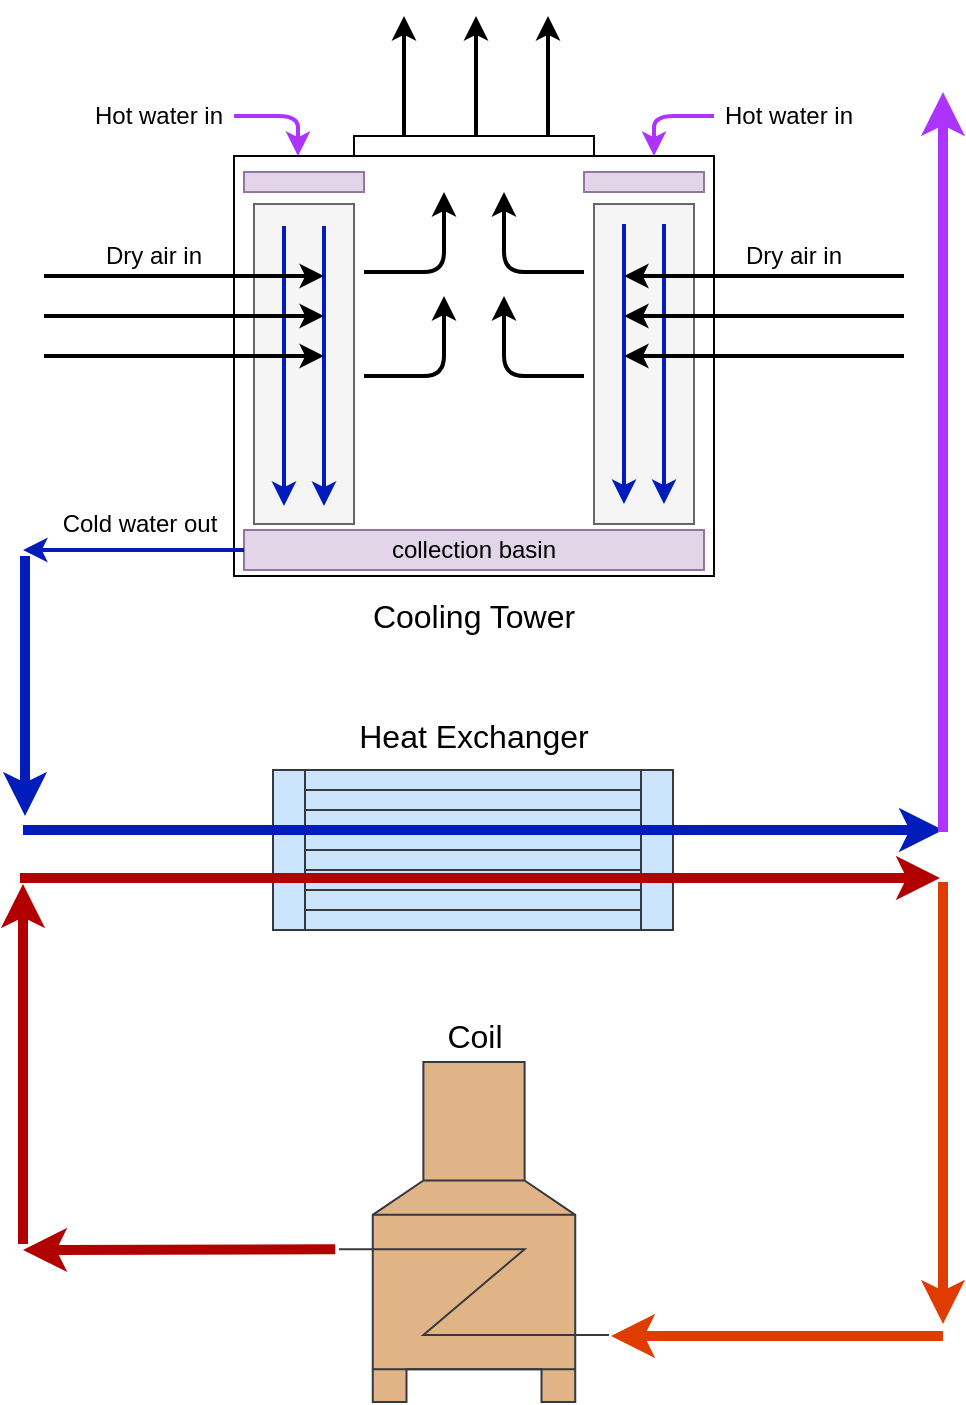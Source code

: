 <mxfile version="12.7.9" type="github"><diagram id="6sjsHwPL3YM9GGzLPHt9" name="Page-1"><mxGraphModel dx="2146" dy="839" grid="1" gridSize="10" guides="1" tooltips="1" connect="1" arrows="1" fold="1" page="1" pageScale="1" pageWidth="850" pageHeight="1100" math="0" shadow="0"><root><mxCell id="0"/><mxCell id="1" parent="0"/><mxCell id="ULNwAfUPbNMh0t3gdDAD-110" value="" style="group" vertex="1" connectable="0" parent="1"><mxGeometry x="194" y="204" width="461.5" height="693" as="geometry"/></mxCell><mxCell id="ULNwAfUPbNMh0t3gdDAD-109" value="" style="group" vertex="1" connectable="0" parent="ULNwAfUPbNMh0t3gdDAD-110"><mxGeometry width="461.5" height="693" as="geometry"/></mxCell><mxCell id="ULNwAfUPbNMh0t3gdDAD-11" value="" style="shape=mxgraph.pid.vessels.furnace;html=1;align=center;verticalLabelPosition=bottom;verticalAlign=top;dashed=0;strokeColor=#36393d;fillColor=#E0B487;" vertex="1" parent="ULNwAfUPbNMh0t3gdDAD-109"><mxGeometry x="159.5" y="523" width="135" height="170" as="geometry"/></mxCell><mxCell id="ULNwAfUPbNMh0t3gdDAD-13" value="" style="shape=mxgraph.pid.heat_exchangers.fixed_straight_tubes_heat_exchanger;html=1;pointerEvents=1;align=center;verticalLabelPosition=bottom;verticalAlign=top;dashed=0;strokeColor=#36393d;fillColor=#cce5ff;" vertex="1" parent="ULNwAfUPbNMh0t3gdDAD-109"><mxGeometry x="126.5" y="377" width="200" height="80" as="geometry"/></mxCell><mxCell id="ULNwAfUPbNMh0t3gdDAD-75" value="" style="group" vertex="1" connectable="0" parent="ULNwAfUPbNMh0t3gdDAD-109"><mxGeometry x="12" width="430" height="280" as="geometry"/></mxCell><mxCell id="ULNwAfUPbNMh0t3gdDAD-60" value="" style="group" vertex="1" connectable="0" parent="ULNwAfUPbNMh0t3gdDAD-75"><mxGeometry width="430" height="280" as="geometry"/></mxCell><mxCell id="ULNwAfUPbNMh0t3gdDAD-34" value="" style="group" vertex="1" connectable="0" parent="ULNwAfUPbNMh0t3gdDAD-60"><mxGeometry x="95" y="60" width="240" height="220" as="geometry"/></mxCell><mxCell id="ULNwAfUPbNMh0t3gdDAD-33" value="" style="group" vertex="1" connectable="0" parent="ULNwAfUPbNMh0t3gdDAD-34"><mxGeometry width="240" height="220" as="geometry"/></mxCell><mxCell id="ULNwAfUPbNMh0t3gdDAD-27" value="" style="group" vertex="1" connectable="0" parent="ULNwAfUPbNMh0t3gdDAD-33"><mxGeometry y="10" width="240" height="210" as="geometry"/></mxCell><mxCell id="ULNwAfUPbNMh0t3gdDAD-22" value="" style="rounded=0;whiteSpace=wrap;html=1;strokeColor=#000000;fillColor=#FFFFFF;" vertex="1" parent="ULNwAfUPbNMh0t3gdDAD-27"><mxGeometry width="240" height="210" as="geometry"/></mxCell><mxCell id="ULNwAfUPbNMh0t3gdDAD-19" value="" style="rounded=0;whiteSpace=wrap;html=1;strokeColor=#666666;fillColor=#f5f5f5;direction=south;fontColor=#333333;" vertex="1" parent="ULNwAfUPbNMh0t3gdDAD-27"><mxGeometry x="10" y="24" width="50" height="160" as="geometry"/></mxCell><mxCell id="ULNwAfUPbNMh0t3gdDAD-20" value="" style="rounded=0;whiteSpace=wrap;html=1;strokeColor=#666666;fillColor=#f5f5f5;direction=south;fontColor=#333333;" vertex="1" parent="ULNwAfUPbNMh0t3gdDAD-27"><mxGeometry x="180" y="24" width="50" height="160" as="geometry"/></mxCell><mxCell id="ULNwAfUPbNMh0t3gdDAD-23" value="collection basin" style="rounded=0;whiteSpace=wrap;html=1;strokeColor=#9673a6;fillColor=#e1d5e7;" vertex="1" parent="ULNwAfUPbNMh0t3gdDAD-27"><mxGeometry x="5" y="187" width="230" height="20" as="geometry"/></mxCell><mxCell id="ULNwAfUPbNMh0t3gdDAD-25" value="" style="rounded=0;whiteSpace=wrap;html=1;strokeColor=#9673a6;fillColor=#e1d5e7;" vertex="1" parent="ULNwAfUPbNMh0t3gdDAD-27"><mxGeometry x="5" y="8" width="60" height="10" as="geometry"/></mxCell><mxCell id="ULNwAfUPbNMh0t3gdDAD-26" value="" style="rounded=0;whiteSpace=wrap;html=1;strokeColor=#9673a6;fillColor=#e1d5e7;" vertex="1" parent="ULNwAfUPbNMh0t3gdDAD-27"><mxGeometry x="175" y="8" width="60" height="10" as="geometry"/></mxCell><mxCell id="ULNwAfUPbNMh0t3gdDAD-36" value="" style="endArrow=classic;html=1;strokeWidth=2;fillColor=#0050ef;strokeColor=#001DBC;" edge="1" parent="ULNwAfUPbNMh0t3gdDAD-27"><mxGeometry width="50" height="50" relative="1" as="geometry"><mxPoint x="25" y="35" as="sourcePoint"/><mxPoint x="25" y="175" as="targetPoint"/></mxGeometry></mxCell><mxCell id="ULNwAfUPbNMh0t3gdDAD-37" value="" style="endArrow=classic;html=1;strokeWidth=2;fillColor=#0050ef;strokeColor=#001DBC;" edge="1" parent="ULNwAfUPbNMh0t3gdDAD-27"><mxGeometry width="50" height="50" relative="1" as="geometry"><mxPoint x="45" y="35" as="sourcePoint"/><mxPoint x="45" y="175" as="targetPoint"/></mxGeometry></mxCell><mxCell id="ULNwAfUPbNMh0t3gdDAD-39" value="" style="endArrow=classic;html=1;strokeWidth=2;fillColor=#0050ef;strokeColor=#001DBC;" edge="1" parent="ULNwAfUPbNMh0t3gdDAD-27"><mxGeometry width="50" height="50" relative="1" as="geometry"><mxPoint x="195" y="34" as="sourcePoint"/><mxPoint x="195" y="174" as="targetPoint"/></mxGeometry></mxCell><mxCell id="ULNwAfUPbNMh0t3gdDAD-40" value="" style="endArrow=classic;html=1;strokeWidth=2;fillColor=#0050ef;strokeColor=#001DBC;" edge="1" parent="ULNwAfUPbNMh0t3gdDAD-27"><mxGeometry width="50" height="50" relative="1" as="geometry"><mxPoint x="215" y="34" as="sourcePoint"/><mxPoint x="215" y="174" as="targetPoint"/></mxGeometry></mxCell><mxCell id="ULNwAfUPbNMh0t3gdDAD-55" value="" style="endArrow=classic;html=1;strokeWidth=2;" edge="1" parent="ULNwAfUPbNMh0t3gdDAD-27"><mxGeometry width="50" height="50" relative="1" as="geometry"><mxPoint x="65" y="58" as="sourcePoint"/><mxPoint x="105" y="18" as="targetPoint"/><Array as="points"><mxPoint x="105" y="58"/></Array></mxGeometry></mxCell><mxCell id="ULNwAfUPbNMh0t3gdDAD-56" value="" style="endArrow=classic;html=1;strokeWidth=2;" edge="1" parent="ULNwAfUPbNMh0t3gdDAD-27"><mxGeometry width="50" height="50" relative="1" as="geometry"><mxPoint x="65" y="110" as="sourcePoint"/><mxPoint x="105" y="70" as="targetPoint"/><Array as="points"><mxPoint x="105" y="110"/></Array></mxGeometry></mxCell><mxCell id="ULNwAfUPbNMh0t3gdDAD-57" value="" style="endArrow=classic;html=1;strokeWidth=2;" edge="1" parent="ULNwAfUPbNMh0t3gdDAD-27"><mxGeometry width="50" height="50" relative="1" as="geometry"><mxPoint x="175" y="58" as="sourcePoint"/><mxPoint x="135" y="18" as="targetPoint"/><Array as="points"><mxPoint x="135" y="58"/></Array></mxGeometry></mxCell><mxCell id="ULNwAfUPbNMh0t3gdDAD-58" value="" style="endArrow=classic;html=1;strokeWidth=2;" edge="1" parent="ULNwAfUPbNMh0t3gdDAD-27"><mxGeometry width="50" height="50" relative="1" as="geometry"><mxPoint x="175" y="110" as="sourcePoint"/><mxPoint x="135" y="70" as="targetPoint"/><Array as="points"><mxPoint x="135" y="110"/></Array></mxGeometry></mxCell><mxCell id="ULNwAfUPbNMh0t3gdDAD-28" value="" style="rounded=0;whiteSpace=wrap;html=1;strokeColor=#000000;fillColor=#FFFFFF;" vertex="1" parent="ULNwAfUPbNMh0t3gdDAD-33"><mxGeometry x="60" width="120" height="10" as="geometry"/></mxCell><mxCell id="ULNwAfUPbNMh0t3gdDAD-35" value="" style="endArrow=classic;html=1;exitX=0;exitY=0.5;exitDx=0;exitDy=0;fillColor=#0050ef;strokeColor=#001DBC;strokeWidth=2;" edge="1" parent="ULNwAfUPbNMh0t3gdDAD-60" source="ULNwAfUPbNMh0t3gdDAD-23"><mxGeometry width="50" height="50" relative="1" as="geometry"><mxPoint x="20" y="280" as="sourcePoint"/><mxPoint x="-10.5" y="267" as="targetPoint"/></mxGeometry></mxCell><mxCell id="ULNwAfUPbNMh0t3gdDAD-42" value="" style="endArrow=classic;html=1;strokeWidth=2;exitX=0.25;exitY=0;exitDx=0;exitDy=0;" edge="1" parent="ULNwAfUPbNMh0t3gdDAD-60"><mxGeometry width="50" height="50" relative="1" as="geometry"><mxPoint x="216" y="60" as="sourcePoint"/><mxPoint x="216" as="targetPoint"/></mxGeometry></mxCell><mxCell id="ULNwAfUPbNMh0t3gdDAD-43" value="" style="endArrow=classic;html=1;strokeWidth=2;exitX=0.25;exitY=0;exitDx=0;exitDy=0;" edge="1" parent="ULNwAfUPbNMh0t3gdDAD-60"><mxGeometry width="50" height="50" relative="1" as="geometry"><mxPoint x="252" y="60" as="sourcePoint"/><mxPoint x="252" as="targetPoint"/></mxGeometry></mxCell><mxCell id="ULNwAfUPbNMh0t3gdDAD-44" value="" style="endArrow=classic;html=1;strokeWidth=2;exitX=0.25;exitY=0;exitDx=0;exitDy=0;" edge="1" parent="ULNwAfUPbNMh0t3gdDAD-60"><mxGeometry width="50" height="50" relative="1" as="geometry"><mxPoint x="180" y="60" as="sourcePoint"/><mxPoint x="180" as="targetPoint"/></mxGeometry></mxCell><mxCell id="ULNwAfUPbNMh0t3gdDAD-46" value="" style="endArrow=classic;html=1;strokeWidth=2;exitX=0.25;exitY=0;exitDx=0;exitDy=0;" edge="1" parent="ULNwAfUPbNMh0t3gdDAD-60"><mxGeometry width="50" height="50" relative="1" as="geometry"><mxPoint y="130" as="sourcePoint"/><mxPoint x="140" y="130" as="targetPoint"/></mxGeometry></mxCell><mxCell id="ULNwAfUPbNMh0t3gdDAD-47" value="" style="endArrow=classic;html=1;strokeWidth=2;exitX=0.25;exitY=0;exitDx=0;exitDy=0;" edge="1" parent="ULNwAfUPbNMh0t3gdDAD-60"><mxGeometry width="50" height="50" relative="1" as="geometry"><mxPoint y="150" as="sourcePoint"/><mxPoint x="140" y="150" as="targetPoint"/></mxGeometry></mxCell><mxCell id="ULNwAfUPbNMh0t3gdDAD-48" value="" style="endArrow=classic;html=1;strokeWidth=2;exitX=0.25;exitY=0;exitDx=0;exitDy=0;" edge="1" parent="ULNwAfUPbNMh0t3gdDAD-60"><mxGeometry width="50" height="50" relative="1" as="geometry"><mxPoint y="170" as="sourcePoint"/><mxPoint x="140" y="170" as="targetPoint"/></mxGeometry></mxCell><mxCell id="ULNwAfUPbNMh0t3gdDAD-51" value="" style="endArrow=classic;html=1;strokeWidth=2;exitX=0.25;exitY=0;exitDx=0;exitDy=0;" edge="1" parent="ULNwAfUPbNMh0t3gdDAD-60"><mxGeometry width="50" height="50" relative="1" as="geometry"><mxPoint x="430" y="150" as="sourcePoint"/><mxPoint x="290" y="150" as="targetPoint"/></mxGeometry></mxCell><mxCell id="ULNwAfUPbNMh0t3gdDAD-52" value="" style="endArrow=classic;html=1;strokeWidth=2;exitX=0.25;exitY=0;exitDx=0;exitDy=0;" edge="1" parent="ULNwAfUPbNMh0t3gdDAD-60"><mxGeometry width="50" height="50" relative="1" as="geometry"><mxPoint x="430" y="170" as="sourcePoint"/><mxPoint x="290" y="170" as="targetPoint"/></mxGeometry></mxCell><mxCell id="ULNwAfUPbNMh0t3gdDAD-53" value="" style="endArrow=classic;html=1;strokeWidth=2;exitX=0.25;exitY=0;exitDx=0;exitDy=0;" edge="1" parent="ULNwAfUPbNMh0t3gdDAD-60"><mxGeometry width="50" height="50" relative="1" as="geometry"><mxPoint x="430" y="130" as="sourcePoint"/><mxPoint x="290" y="130" as="targetPoint"/></mxGeometry></mxCell><mxCell id="ULNwAfUPbNMh0t3gdDAD-61" value="Dry air in" style="text;html=1;strokeColor=none;fillColor=none;align=center;verticalAlign=middle;whiteSpace=wrap;rounded=0;" vertex="1" parent="ULNwAfUPbNMh0t3gdDAD-60"><mxGeometry x="30" y="110" width="50" height="20" as="geometry"/></mxCell><mxCell id="ULNwAfUPbNMh0t3gdDAD-62" value="Cold water out" style="text;html=1;strokeColor=none;fillColor=none;align=center;verticalAlign=middle;whiteSpace=wrap;rounded=0;" vertex="1" parent="ULNwAfUPbNMh0t3gdDAD-60"><mxGeometry x="8" y="244" width="80" height="20" as="geometry"/></mxCell><mxCell id="ULNwAfUPbNMh0t3gdDAD-65" value="Dry air in" style="text;html=1;strokeColor=none;fillColor=none;align=center;verticalAlign=middle;whiteSpace=wrap;rounded=0;" vertex="1" parent="ULNwAfUPbNMh0t3gdDAD-60"><mxGeometry x="350" y="110" width="50" height="20" as="geometry"/></mxCell><mxCell id="ULNwAfUPbNMh0t3gdDAD-67" value="Hot water in" style="text;html=1;strokeColor=none;fillColor=none;align=center;verticalAlign=middle;whiteSpace=wrap;rounded=0;" vertex="1" parent="ULNwAfUPbNMh0t3gdDAD-60"><mxGeometry x="335" y="40" width="75" height="20" as="geometry"/></mxCell><mxCell id="ULNwAfUPbNMh0t3gdDAD-68" value="Hot water in" style="text;html=1;strokeColor=none;fillColor=none;align=center;verticalAlign=middle;whiteSpace=wrap;rounded=0;" vertex="1" parent="ULNwAfUPbNMh0t3gdDAD-60"><mxGeometry x="20" y="40" width="75" height="20" as="geometry"/></mxCell><mxCell id="ULNwAfUPbNMh0t3gdDAD-69" value="" style="endArrow=classic;html=1;strokeWidth=2;fillColor=#e51400;strokeColor=#AD33FF;" edge="1" parent="ULNwAfUPbNMh0t3gdDAD-60"><mxGeometry width="50" height="50" relative="1" as="geometry"><mxPoint x="95" y="50" as="sourcePoint"/><mxPoint x="127" y="70" as="targetPoint"/><Array as="points"><mxPoint x="127" y="50"/></Array></mxGeometry></mxCell><mxCell id="ULNwAfUPbNMh0t3gdDAD-72" value="" style="endArrow=classic;html=1;strokeWidth=2;fillColor=#76608a;strokeColor=#AD33FF;" edge="1" parent="ULNwAfUPbNMh0t3gdDAD-60"><mxGeometry width="50" height="50" relative="1" as="geometry"><mxPoint x="335" y="50" as="sourcePoint"/><mxPoint x="305" y="70" as="targetPoint"/><Array as="points"><mxPoint x="305" y="50"/></Array></mxGeometry></mxCell><mxCell id="ULNwAfUPbNMh0t3gdDAD-76" value="" style="endArrow=classic;html=1;strokeWidth=5;fillColor=#0050ef;strokeColor=#001DBC;" edge="1" parent="ULNwAfUPbNMh0t3gdDAD-109"><mxGeometry width="50" height="50" relative="1" as="geometry"><mxPoint x="2.5" y="270" as="sourcePoint"/><mxPoint x="2.5" y="400" as="targetPoint"/></mxGeometry></mxCell><mxCell id="ULNwAfUPbNMh0t3gdDAD-77" value="" style="endArrow=classic;html=1;strokeWidth=5;fillColor=#0050ef;strokeColor=#001DBC;" edge="1" parent="ULNwAfUPbNMh0t3gdDAD-109"><mxGeometry width="50" height="50" relative="1" as="geometry"><mxPoint x="1.5" y="407" as="sourcePoint"/><mxPoint x="461.5" y="407" as="targetPoint"/></mxGeometry></mxCell><mxCell id="ULNwAfUPbNMh0t3gdDAD-89" value="" style="endArrow=classic;html=1;strokeWidth=5;exitX=0.001;exitY=0.551;exitDx=0;exitDy=0;exitPerimeter=0;fillColor=#e51400;strokeColor=#B20000;" edge="1" parent="ULNwAfUPbNMh0t3gdDAD-109"><mxGeometry width="50" height="50" relative="1" as="geometry"><mxPoint x="157.635" y="616.67" as="sourcePoint"/><mxPoint x="1.5" y="617" as="targetPoint"/></mxGeometry></mxCell><mxCell id="ULNwAfUPbNMh0t3gdDAD-90" value="" style="endArrow=classic;html=1;strokeWidth=5;fillColor=#e51400;strokeColor=#B20000;" edge="1" parent="ULNwAfUPbNMh0t3gdDAD-109"><mxGeometry width="50" height="50" relative="1" as="geometry"><mxPoint x="1.5" y="614" as="sourcePoint"/><mxPoint x="1.5" y="434" as="targetPoint"/></mxGeometry></mxCell><mxCell id="ULNwAfUPbNMh0t3gdDAD-91" value="" style="endArrow=classic;html=1;strokeWidth=5;fillColor=#e51400;strokeColor=#B20000;" edge="1" parent="ULNwAfUPbNMh0t3gdDAD-109"><mxGeometry width="50" height="50" relative="1" as="geometry"><mxPoint y="431" as="sourcePoint"/><mxPoint x="460" y="431" as="targetPoint"/></mxGeometry></mxCell><mxCell id="ULNwAfUPbNMh0t3gdDAD-92" value="" style="endArrow=classic;html=1;strokeWidth=5;fillColor=#fa6800;strokeColor=#E03C00;" edge="1" parent="ULNwAfUPbNMh0t3gdDAD-109"><mxGeometry width="50" height="50" relative="1" as="geometry"><mxPoint x="461.5" y="433" as="sourcePoint"/><mxPoint x="461.5" y="654" as="targetPoint"/></mxGeometry></mxCell><mxCell id="ULNwAfUPbNMh0t3gdDAD-95" value="" style="endArrow=classic;html=1;strokeWidth=5;fillColor=#fa6800;strokeColor=#E03C00;" edge="1" parent="ULNwAfUPbNMh0t3gdDAD-109"><mxGeometry width="50" height="50" relative="1" as="geometry"><mxPoint x="461.5" y="660" as="sourcePoint"/><mxPoint x="295.5" y="660" as="targetPoint"/></mxGeometry></mxCell><mxCell id="ULNwAfUPbNMh0t3gdDAD-100" value="" style="endArrow=classic;html=1;strokeWidth=5;fillColor=#0050ef;strokeColor=#AD33FF;" edge="1" parent="ULNwAfUPbNMh0t3gdDAD-109"><mxGeometry width="50" height="50" relative="1" as="geometry"><mxPoint x="461.5" y="408" as="sourcePoint"/><mxPoint x="461.5" y="38" as="targetPoint"/></mxGeometry></mxCell><mxCell id="ULNwAfUPbNMh0t3gdDAD-103" value="&lt;font style=&quot;font-size: 16px;&quot;&gt;Heat Exchanger&lt;/font&gt;" style="text;html=1;strokeColor=none;fillColor=none;align=center;verticalAlign=middle;whiteSpace=wrap;rounded=0;fontSize=16;" vertex="1" parent="ULNwAfUPbNMh0t3gdDAD-109"><mxGeometry x="151" y="350" width="152" height="20" as="geometry"/></mxCell><mxCell id="ULNwAfUPbNMh0t3gdDAD-104" value="Coil" style="text;html=1;strokeColor=none;fillColor=none;align=center;verticalAlign=middle;whiteSpace=wrap;rounded=0;fontSize=16;" vertex="1" parent="ULNwAfUPbNMh0t3gdDAD-109"><mxGeometry x="169.5" y="500" width="115" height="20" as="geometry"/></mxCell><mxCell id="ULNwAfUPbNMh0t3gdDAD-108" value="&lt;font style=&quot;font-size: 16px&quot;&gt;Cooling Tower&lt;/font&gt;" style="text;html=1;strokeColor=none;fillColor=none;align=center;verticalAlign=middle;whiteSpace=wrap;rounded=0;fontSize=16;" vertex="1" parent="ULNwAfUPbNMh0t3gdDAD-109"><mxGeometry x="150.5" y="290" width="152" height="20" as="geometry"/></mxCell></root></mxGraphModel></diagram></mxfile>